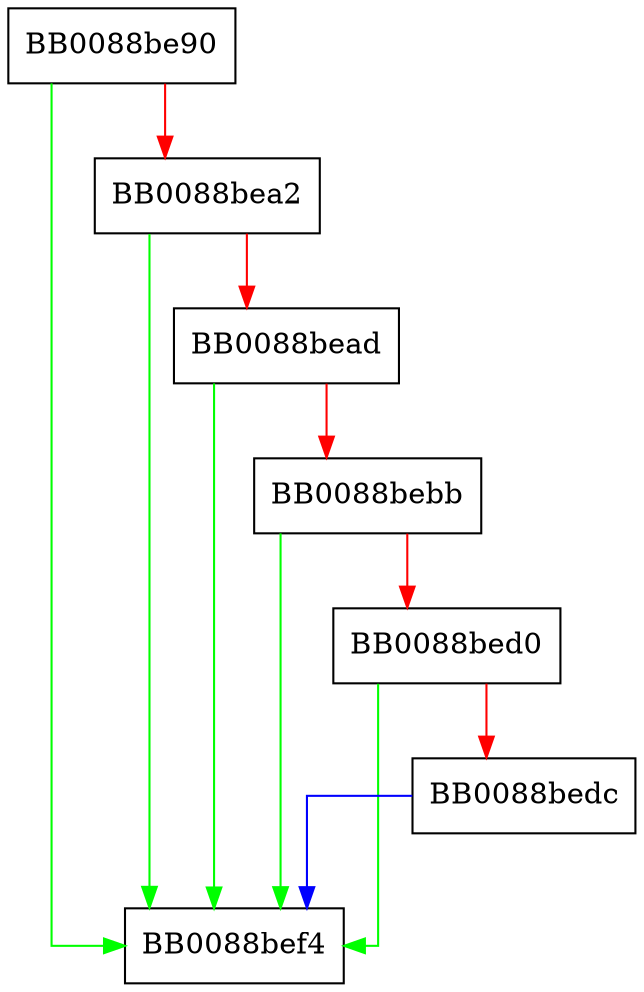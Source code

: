 digraph rindex {
  node [shape="box"];
  graph [splines=ortho];
  BB0088be90 -> BB0088bef4 [color="green"];
  BB0088be90 -> BB0088bea2 [color="red"];
  BB0088bea2 -> BB0088bef4 [color="green"];
  BB0088bea2 -> BB0088bead [color="red"];
  BB0088bead -> BB0088bef4 [color="green"];
  BB0088bead -> BB0088bebb [color="red"];
  BB0088bebb -> BB0088bef4 [color="green"];
  BB0088bebb -> BB0088bed0 [color="red"];
  BB0088bed0 -> BB0088bef4 [color="green"];
  BB0088bed0 -> BB0088bedc [color="red"];
  BB0088bedc -> BB0088bef4 [color="blue"];
}